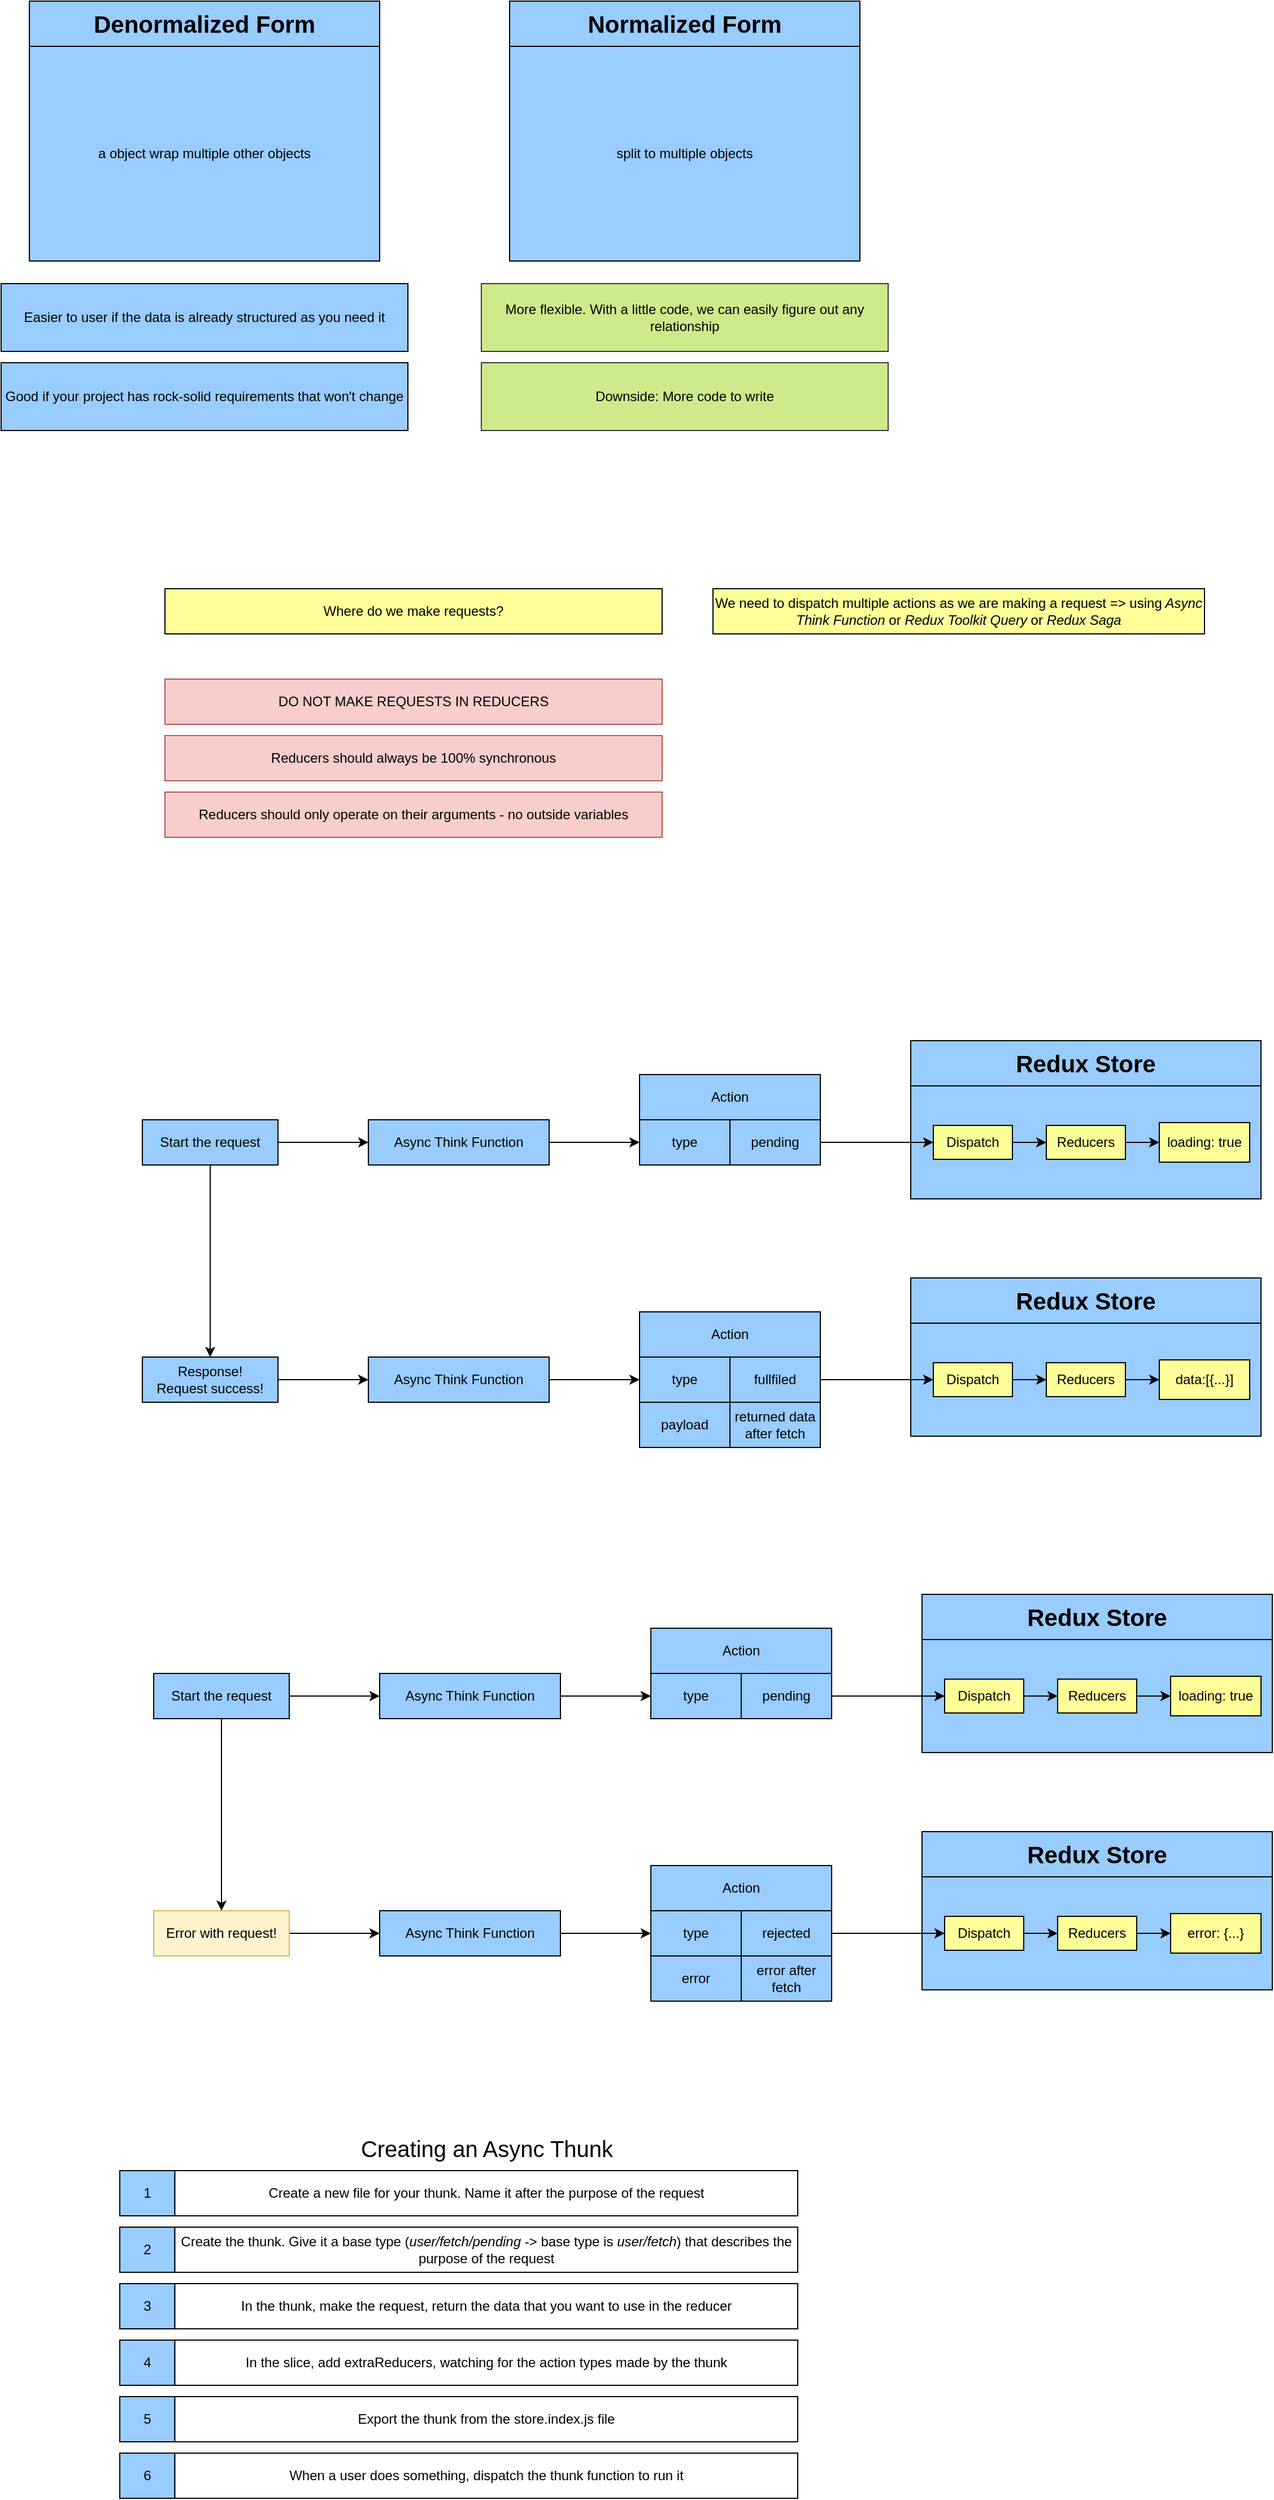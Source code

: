 <mxfile>
    <diagram id="FzFEGtmN5pely2cgAyxk" name="Page-1">
        <mxGraphModel dx="1420" dy="659" grid="1" gridSize="10" guides="1" tooltips="1" connect="1" arrows="1" fold="1" page="1" pageScale="1" pageWidth="850" pageHeight="1100" math="0" shadow="0">
            <root>
                <mxCell id="0"/>
                <mxCell id="1" parent="0"/>
                <mxCell id="31" value="&lt;font color=&quot;#000000&quot;&gt;Redux Store&lt;/font&gt;" style="swimlane;whiteSpace=wrap;html=1;fontSize=21;container=0;fillColor=#99CCFF;gradientColor=none;swimlaneFillColor=#99CCFF;startSize=40;fontColor=#FFFFFF;" parent="1" vertex="1">
                    <mxGeometry x="820" y="1000" width="310" height="140" as="geometry"/>
                </mxCell>
                <mxCell id="35" value="" style="edgeStyle=none;html=1;fontSize=12;fontColor=#FFFFFF;" parent="31" source="32" target="34" edge="1">
                    <mxGeometry relative="1" as="geometry"/>
                </mxCell>
                <mxCell id="32" value="&lt;font color=&quot;#000000&quot;&gt;Dispatch&lt;/font&gt;" style="rounded=0;whiteSpace=wrap;html=1;fontFamily=Helvetica;fontSize=12;fontColor=#FFFFFF;fillColor=#FFFF99;" parent="31" vertex="1">
                    <mxGeometry x="20" y="75" width="70" height="30" as="geometry"/>
                </mxCell>
                <mxCell id="37" value="" style="edgeStyle=none;html=1;fontSize=12;fontColor=#FFFFFF;" parent="31" source="34" target="36" edge="1">
                    <mxGeometry relative="1" as="geometry"/>
                </mxCell>
                <mxCell id="34" value="&lt;font color=&quot;#000000&quot;&gt;Reducers&lt;/font&gt;" style="rounded=0;whiteSpace=wrap;html=1;fontFamily=Helvetica;fontSize=12;fontColor=#FFFFFF;fillColor=#FFFF99;" parent="31" vertex="1">
                    <mxGeometry x="120" y="75" width="70" height="30" as="geometry"/>
                </mxCell>
                <mxCell id="36" value="&lt;font color=&quot;#000000&quot;&gt;loading: true&lt;/font&gt;" style="rounded=0;whiteSpace=wrap;html=1;fontFamily=Helvetica;fontSize=12;fontColor=#FFFFFF;fillColor=#FFFF99;" parent="31" vertex="1">
                    <mxGeometry x="220" y="72.5" width="80" height="35" as="geometry"/>
                </mxCell>
                <mxCell id="2" value="&lt;font&gt;Denormalized Form&lt;/font&gt;" style="swimlane;whiteSpace=wrap;html=1;fontSize=21;container=0;fillColor=#99CCFF;gradientColor=none;swimlaneFillColor=#99CCFF;startSize=40;fontColor=#000000;" parent="1" vertex="1">
                    <mxGeometry x="40" y="80" width="310" height="230" as="geometry"/>
                </mxCell>
                <mxCell id="4" value="&lt;font color=&quot;#000000&quot;&gt;a object wrap multiple other objects&lt;/font&gt;" style="text;html=1;strokeColor=none;fillColor=none;align=center;verticalAlign=middle;whiteSpace=wrap;rounded=0;" parent="2" vertex="1">
                    <mxGeometry x="10" y="50" width="290" height="170" as="geometry"/>
                </mxCell>
                <mxCell id="6" value="&lt;font color=&quot;#000000&quot;&gt;Easier to user if the data is already structured as you need it&lt;/font&gt;" style="rounded=0;whiteSpace=wrap;html=1;fontFamily=Helvetica;fontSize=12;fontColor=#FFFFFF;fillColor=#99CCFF;" parent="1" vertex="1">
                    <mxGeometry x="15" y="330" width="360" height="60" as="geometry"/>
                </mxCell>
                <mxCell id="7" value="&lt;font color=&quot;#000000&quot;&gt;Good if your project has rock-solid requirements that won't change&lt;/font&gt;" style="rounded=0;whiteSpace=wrap;html=1;fontFamily=Helvetica;fontSize=12;fontColor=#FFFFFF;fillColor=#99CCFF;" parent="1" vertex="1">
                    <mxGeometry x="15" y="400" width="360" height="60" as="geometry"/>
                </mxCell>
                <mxCell id="8" value="&lt;font&gt;Normalized Form&lt;/font&gt;" style="swimlane;whiteSpace=wrap;html=1;fontSize=21;container=0;fillColor=#99CCFF;gradientColor=none;swimlaneFillColor=#99CCFF;startSize=40;fontColor=#000000;" parent="1" vertex="1">
                    <mxGeometry x="465" y="80" width="310" height="230" as="geometry"/>
                </mxCell>
                <mxCell id="9" value="split to multiple objects" style="text;html=1;strokeColor=none;fillColor=none;align=center;verticalAlign=middle;whiteSpace=wrap;rounded=0;fontColor=#000000;" parent="8" vertex="1">
                    <mxGeometry x="10" y="50" width="290" height="170" as="geometry"/>
                </mxCell>
                <mxCell id="10" value="&lt;font color=&quot;#000000&quot;&gt;More flexible. With a little code, we can easily figure out any relationship&lt;/font&gt;" style="rounded=0;whiteSpace=wrap;html=1;fontFamily=Helvetica;fontSize=12;fillColor=#cdeb8b;strokeColor=#36393d;" parent="1" vertex="1">
                    <mxGeometry x="440" y="330" width="360" height="60" as="geometry"/>
                </mxCell>
                <mxCell id="11" value="&lt;font color=&quot;#000000&quot;&gt;Downside: More code to write&lt;/font&gt;" style="rounded=0;whiteSpace=wrap;html=1;fontFamily=Helvetica;fontSize=12;fillColor=#cdeb8b;strokeColor=#36393d;" parent="1" vertex="1">
                    <mxGeometry x="440" y="400" width="360" height="60" as="geometry"/>
                </mxCell>
                <mxCell id="12" value="&lt;font color=&quot;#000000&quot;&gt;Where do we make requests?&lt;/font&gt;" style="rounded=0;whiteSpace=wrap;html=1;fontFamily=Helvetica;fontSize=12;fontColor=#FFFFFF;fillColor=#FFFF99;" parent="1" vertex="1">
                    <mxGeometry x="160" y="600" width="440" height="40" as="geometry"/>
                </mxCell>
                <mxCell id="13" value="&lt;font color=&quot;#000000&quot;&gt;DO NOT MAKE REQUESTS IN REDUCERS&lt;/font&gt;" style="rounded=0;whiteSpace=wrap;html=1;fontFamily=Helvetica;fontSize=12;fillColor=#f8cecc;strokeColor=#b85450;" parent="1" vertex="1">
                    <mxGeometry x="160" y="680" width="440" height="40" as="geometry"/>
                </mxCell>
                <mxCell id="14" value="&lt;font color=&quot;#000000&quot;&gt;Reducers should always be 100% synchronous&lt;/font&gt;" style="rounded=0;whiteSpace=wrap;html=1;fontFamily=Helvetica;fontSize=12;fillColor=#f8cecc;strokeColor=#b85450;" parent="1" vertex="1">
                    <mxGeometry x="160" y="730" width="440" height="40" as="geometry"/>
                </mxCell>
                <mxCell id="15" value="&lt;font color=&quot;#000000&quot;&gt;Reducers should only operate on their arguments - no outside variables&lt;/font&gt;" style="rounded=0;whiteSpace=wrap;html=1;fontFamily=Helvetica;fontSize=12;fillColor=#f8cecc;strokeColor=#b85450;" parent="1" vertex="1">
                    <mxGeometry x="160" y="780" width="440" height="40" as="geometry"/>
                </mxCell>
                <mxCell id="16" value="&lt;font color=&quot;#000000&quot;&gt;We need to dispatch multiple actions as we are making a request =&amp;gt; using&lt;i&gt; Async Think Function&lt;/i&gt; or &lt;i&gt;Redux Toolkit Query&lt;/i&gt; or &lt;i&gt;Redux Saga&lt;/i&gt;&lt;/font&gt;" style="rounded=0;whiteSpace=wrap;html=1;fontFamily=Helvetica;fontSize=12;fontColor=#FFFFFF;fillColor=#FFFF99;" parent="1" vertex="1">
                    <mxGeometry x="645" y="600" width="435" height="40" as="geometry"/>
                </mxCell>
                <mxCell id="18" value="Understanding Async Thunks" style="text;html=1;strokeColor=none;fillColor=none;align=center;verticalAlign=middle;whiteSpace=wrap;rounded=0;fontColor=#FFFFFF;fontSize=20;" parent="1" vertex="1">
                    <mxGeometry x="180" y="920" width="440" height="80" as="geometry"/>
                </mxCell>
                <mxCell id="21" value="" style="edgeStyle=none;html=1;fontSize=20;fontColor=#FFFFFF;" parent="1" source="19" target="20" edge="1">
                    <mxGeometry relative="1" as="geometry"/>
                </mxCell>
                <mxCell id="54" style="edgeStyle=none;html=1;fontSize=12;fontColor=#FFFFFF;" parent="1" source="19" target="45" edge="1">
                    <mxGeometry relative="1" as="geometry"/>
                </mxCell>
                <mxCell id="19" value="&lt;font color=&quot;#000000&quot;&gt;Start the request&lt;/font&gt;" style="rounded=0;whiteSpace=wrap;html=1;fontFamily=Helvetica;fontSize=12;fontColor=#FFFFFF;fillColor=#99CCFF;" parent="1" vertex="1">
                    <mxGeometry x="140" y="1070" width="120" height="40" as="geometry"/>
                </mxCell>
                <mxCell id="28" style="edgeStyle=none;html=1;entryX=0;entryY=0.5;entryDx=0;entryDy=0;fontSize=12;fontColor=#FFFFFF;" parent="1" source="20" target="24" edge="1">
                    <mxGeometry relative="1" as="geometry"/>
                </mxCell>
                <mxCell id="20" value="&lt;font color=&quot;#000000&quot;&gt;Async Think Function&lt;/font&gt;" style="rounded=0;whiteSpace=wrap;html=1;fontFamily=Helvetica;fontSize=12;fontColor=#FFFFFF;fillColor=#99CCFF;" parent="1" vertex="1">
                    <mxGeometry x="340" y="1070" width="160" height="40" as="geometry"/>
                </mxCell>
                <mxCell id="22" value="Automatically dispatches actions during data loading" style="text;html=1;strokeColor=none;fillColor=none;align=center;verticalAlign=middle;whiteSpace=wrap;rounded=0;fontSize=12;fontColor=#FFFFFF;" parent="1" vertex="1">
                    <mxGeometry x="330" y="1040" width="185" height="30" as="geometry"/>
                </mxCell>
                <mxCell id="23" value="&lt;font color=&quot;#000000&quot;&gt;Action&lt;/font&gt;" style="rounded=0;whiteSpace=wrap;html=1;fontFamily=Helvetica;fontSize=12;fontColor=#FFFFFF;fillColor=#99CCFF;" parent="1" vertex="1">
                    <mxGeometry x="580" y="1030" width="160" height="40" as="geometry"/>
                </mxCell>
                <mxCell id="24" value="&lt;font color=&quot;#000000&quot;&gt;type&lt;/font&gt;" style="rounded=0;whiteSpace=wrap;html=1;fontFamily=Helvetica;fontSize=12;fontColor=#FFFFFF;fillColor=#99CCFF;" parent="1" vertex="1">
                    <mxGeometry x="580" y="1070" width="80" height="40" as="geometry"/>
                </mxCell>
                <mxCell id="33" style="edgeStyle=none;html=1;entryX=0;entryY=0.5;entryDx=0;entryDy=0;fontSize=12;fontColor=#FFFFFF;" parent="1" source="25" target="32" edge="1">
                    <mxGeometry relative="1" as="geometry"/>
                </mxCell>
                <mxCell id="25" value="&lt;font color=&quot;#000000&quot;&gt;pending&lt;/font&gt;" style="rounded=0;whiteSpace=wrap;html=1;fontFamily=Helvetica;fontSize=12;fontColor=#FFFFFF;fillColor=#99CCFF;" parent="1" vertex="1">
                    <mxGeometry x="660" y="1070" width="80" height="40" as="geometry"/>
                </mxCell>
                <mxCell id="26" value="'Pending' means we are in the process of fetching data" style="text;html=1;strokeColor=none;fillColor=none;align=center;verticalAlign=middle;whiteSpace=wrap;rounded=0;fontSize=12;fontColor=#FFFFFF;" parent="1" vertex="1">
                    <mxGeometry x="567.5" y="1120" width="185" height="30" as="geometry"/>
                </mxCell>
                <mxCell id="38" value="&lt;font color=&quot;#000000&quot;&gt;Redux Store&lt;/font&gt;" style="swimlane;whiteSpace=wrap;html=1;fontSize=21;container=0;fillColor=#99CCFF;gradientColor=none;swimlaneFillColor=#99CCFF;startSize=40;fontColor=#FFFFFF;" parent="1" vertex="1">
                    <mxGeometry x="820" y="1210" width="310" height="140" as="geometry"/>
                </mxCell>
                <mxCell id="39" value="" style="edgeStyle=none;html=1;fontSize=12;fontColor=#FFFFFF;" parent="38" source="40" target="42" edge="1">
                    <mxGeometry relative="1" as="geometry"/>
                </mxCell>
                <mxCell id="40" value="&lt;font color=&quot;#000000&quot;&gt;Dispatch&lt;/font&gt;" style="rounded=0;whiteSpace=wrap;html=1;fontFamily=Helvetica;fontSize=12;fontColor=#FFFFFF;fillColor=#FFFF99;" parent="38" vertex="1">
                    <mxGeometry x="20" y="75" width="70" height="30" as="geometry"/>
                </mxCell>
                <mxCell id="41" value="" style="edgeStyle=none;html=1;fontSize=12;fontColor=#FFFFFF;" parent="38" source="42" target="43" edge="1">
                    <mxGeometry relative="1" as="geometry"/>
                </mxCell>
                <mxCell id="42" value="&lt;font color=&quot;#000000&quot;&gt;Reducers&lt;/font&gt;" style="rounded=0;whiteSpace=wrap;html=1;fontFamily=Helvetica;fontSize=12;fontColor=#FFFFFF;fillColor=#FFFF99;" parent="38" vertex="1">
                    <mxGeometry x="120" y="75" width="70" height="30" as="geometry"/>
                </mxCell>
                <mxCell id="43" value="&lt;font color=&quot;#000000&quot;&gt;data:[{...}]&lt;/font&gt;" style="rounded=0;whiteSpace=wrap;html=1;fontFamily=Helvetica;fontSize=12;fontColor=#FFFFFF;fillColor=#FFFF99;" parent="38" vertex="1">
                    <mxGeometry x="220" y="72.5" width="80" height="35" as="geometry"/>
                </mxCell>
                <mxCell id="44" value="" style="edgeStyle=none;html=1;fontSize=20;fontColor=#FFFFFF;" parent="1" source="45" target="47" edge="1">
                    <mxGeometry relative="1" as="geometry"/>
                </mxCell>
                <mxCell id="45" value="&lt;font color=&quot;#000000&quot;&gt;Response!&lt;br&gt;Request success!&lt;br&gt;&lt;/font&gt;" style="rounded=0;whiteSpace=wrap;html=1;fontFamily=Helvetica;fontSize=12;fontColor=#FFFFFF;fillColor=#99CCFF;" parent="1" vertex="1">
                    <mxGeometry x="140" y="1280" width="120" height="40" as="geometry"/>
                </mxCell>
                <mxCell id="46" style="edgeStyle=none;html=1;entryX=0;entryY=0.5;entryDx=0;entryDy=0;fontSize=12;fontColor=#FFFFFF;" parent="1" source="47" target="50" edge="1">
                    <mxGeometry relative="1" as="geometry"/>
                </mxCell>
                <mxCell id="47" value="&lt;font color=&quot;#000000&quot;&gt;Async Think Function&lt;/font&gt;" style="rounded=0;whiteSpace=wrap;html=1;fontFamily=Helvetica;fontSize=12;fontColor=#FFFFFF;fillColor=#99CCFF;" parent="1" vertex="1">
                    <mxGeometry x="340" y="1280" width="160" height="40" as="geometry"/>
                </mxCell>
                <mxCell id="49" value="&lt;font color=&quot;#000000&quot;&gt;Action&lt;/font&gt;" style="rounded=0;whiteSpace=wrap;html=1;fontFamily=Helvetica;fontSize=12;fontColor=#FFFFFF;fillColor=#99CCFF;" parent="1" vertex="1">
                    <mxGeometry x="580" y="1240" width="160" height="40" as="geometry"/>
                </mxCell>
                <mxCell id="50" value="&lt;font color=&quot;#000000&quot;&gt;type&lt;/font&gt;" style="rounded=0;whiteSpace=wrap;html=1;fontFamily=Helvetica;fontSize=12;fontColor=#FFFFFF;fillColor=#99CCFF;" parent="1" vertex="1">
                    <mxGeometry x="580" y="1280" width="80" height="40" as="geometry"/>
                </mxCell>
                <mxCell id="51" style="edgeStyle=none;html=1;entryX=0;entryY=0.5;entryDx=0;entryDy=0;fontSize=12;fontColor=#FFFFFF;" parent="1" source="52" target="40" edge="1">
                    <mxGeometry relative="1" as="geometry"/>
                </mxCell>
                <mxCell id="52" value="&lt;font color=&quot;#000000&quot;&gt;fullfiled&lt;/font&gt;" style="rounded=0;whiteSpace=wrap;html=1;fontFamily=Helvetica;fontSize=12;fontColor=#FFFFFF;fillColor=#99CCFF;" parent="1" vertex="1">
                    <mxGeometry x="660" y="1280" width="80" height="40" as="geometry"/>
                </mxCell>
                <mxCell id="55" value="&quot;fulfilled&quot; means we fetched data successfully" style="text;html=1;strokeColor=none;fillColor=none;align=center;verticalAlign=middle;whiteSpace=wrap;rounded=0;fontSize=12;fontColor=#FFFFFF;" parent="1" vertex="1">
                    <mxGeometry x="567.5" y="1361" width="185" height="30" as="geometry"/>
                </mxCell>
                <mxCell id="56" value="&lt;font color=&quot;#000000&quot;&gt;Redux Store&lt;/font&gt;" style="swimlane;whiteSpace=wrap;html=1;fontSize=21;container=0;fillColor=#99CCFF;gradientColor=none;swimlaneFillColor=#99CCFF;startSize=40;fontColor=#FFFFFF;" parent="1" vertex="1">
                    <mxGeometry x="830" y="1490" width="310" height="140" as="geometry"/>
                </mxCell>
                <mxCell id="57" value="" style="edgeStyle=none;html=1;fontSize=12;fontColor=#FFFFFF;" parent="56" source="58" target="60" edge="1">
                    <mxGeometry relative="1" as="geometry"/>
                </mxCell>
                <mxCell id="58" value="&lt;font color=&quot;#000000&quot;&gt;Dispatch&lt;/font&gt;" style="rounded=0;whiteSpace=wrap;html=1;fontFamily=Helvetica;fontSize=12;fontColor=#FFFFFF;fillColor=#FFFF99;" parent="56" vertex="1">
                    <mxGeometry x="20" y="75" width="70" height="30" as="geometry"/>
                </mxCell>
                <mxCell id="59" value="" style="edgeStyle=none;html=1;fontSize=12;fontColor=#FFFFFF;" parent="56" source="60" target="61" edge="1">
                    <mxGeometry relative="1" as="geometry"/>
                </mxCell>
                <mxCell id="60" value="&lt;font color=&quot;#000000&quot;&gt;Reducers&lt;/font&gt;" style="rounded=0;whiteSpace=wrap;html=1;fontFamily=Helvetica;fontSize=12;fontColor=#FFFFFF;fillColor=#FFFF99;" parent="56" vertex="1">
                    <mxGeometry x="120" y="75" width="70" height="30" as="geometry"/>
                </mxCell>
                <mxCell id="61" value="&lt;font color=&quot;#000000&quot;&gt;loading: true&lt;/font&gt;" style="rounded=0;whiteSpace=wrap;html=1;fontFamily=Helvetica;fontSize=12;fontColor=#FFFFFF;fillColor=#FFFF99;" parent="56" vertex="1">
                    <mxGeometry x="220" y="72.5" width="80" height="35" as="geometry"/>
                </mxCell>
                <mxCell id="62" value="" style="edgeStyle=none;html=1;fontSize=20;fontColor=#FFFFFF;" parent="1" source="64" target="66" edge="1">
                    <mxGeometry relative="1" as="geometry"/>
                </mxCell>
                <mxCell id="63" style="edgeStyle=none;html=1;fontSize=12;fontColor=#FFFFFF;" parent="1" source="64" target="80" edge="1">
                    <mxGeometry relative="1" as="geometry"/>
                </mxCell>
                <mxCell id="64" value="&lt;font color=&quot;#000000&quot;&gt;Start the request&lt;/font&gt;" style="rounded=0;whiteSpace=wrap;html=1;fontFamily=Helvetica;fontSize=12;fontColor=#FFFFFF;fillColor=#99CCFF;" parent="1" vertex="1">
                    <mxGeometry x="150" y="1560" width="120" height="40" as="geometry"/>
                </mxCell>
                <mxCell id="65" style="edgeStyle=none;html=1;entryX=0;entryY=0.5;entryDx=0;entryDy=0;fontSize=12;fontColor=#FFFFFF;" parent="1" source="66" target="69" edge="1">
                    <mxGeometry relative="1" as="geometry"/>
                </mxCell>
                <mxCell id="66" value="&lt;font color=&quot;#000000&quot;&gt;Async Think Function&lt;/font&gt;" style="rounded=0;whiteSpace=wrap;html=1;fontFamily=Helvetica;fontSize=12;fontColor=#FFFFFF;fillColor=#99CCFF;" parent="1" vertex="1">
                    <mxGeometry x="350" y="1560" width="160" height="40" as="geometry"/>
                </mxCell>
                <mxCell id="67" value="Automatically dispatches actions during data loading" style="text;html=1;strokeColor=none;fillColor=none;align=center;verticalAlign=middle;whiteSpace=wrap;rounded=0;fontSize=12;fontColor=#FFFFFF;" parent="1" vertex="1">
                    <mxGeometry x="340" y="1530" width="185" height="30" as="geometry"/>
                </mxCell>
                <mxCell id="68" value="&lt;font color=&quot;#000000&quot;&gt;Action&lt;/font&gt;" style="rounded=0;whiteSpace=wrap;html=1;fontFamily=Helvetica;fontSize=12;fontColor=#FFFFFF;fillColor=#99CCFF;" parent="1" vertex="1">
                    <mxGeometry x="590" y="1520" width="160" height="40" as="geometry"/>
                </mxCell>
                <mxCell id="69" value="&lt;font color=&quot;#000000&quot;&gt;type&lt;/font&gt;" style="rounded=0;whiteSpace=wrap;html=1;fontFamily=Helvetica;fontSize=12;fontColor=#FFFFFF;fillColor=#99CCFF;" parent="1" vertex="1">
                    <mxGeometry x="590" y="1560" width="80" height="40" as="geometry"/>
                </mxCell>
                <mxCell id="70" style="edgeStyle=none;html=1;entryX=0;entryY=0.5;entryDx=0;entryDy=0;fontSize=12;fontColor=#FFFFFF;" parent="1" source="71" target="58" edge="1">
                    <mxGeometry relative="1" as="geometry"/>
                </mxCell>
                <mxCell id="71" value="&lt;font color=&quot;#000000&quot;&gt;pending&lt;/font&gt;" style="rounded=0;whiteSpace=wrap;html=1;fontFamily=Helvetica;fontSize=12;fontColor=#FFFFFF;fillColor=#99CCFF;" parent="1" vertex="1">
                    <mxGeometry x="670" y="1560" width="80" height="40" as="geometry"/>
                </mxCell>
                <mxCell id="72" value="'Pending' means we are in the process of fetching data" style="text;html=1;strokeColor=none;fillColor=none;align=center;verticalAlign=middle;whiteSpace=wrap;rounded=0;fontSize=12;fontColor=#FFFFFF;" parent="1" vertex="1">
                    <mxGeometry x="577.5" y="1610" width="185" height="30" as="geometry"/>
                </mxCell>
                <mxCell id="73" value="&lt;font color=&quot;#000000&quot;&gt;Redux Store&lt;/font&gt;" style="swimlane;whiteSpace=wrap;html=1;fontSize=21;container=0;fillColor=#99CCFF;gradientColor=none;swimlaneFillColor=#99CCFF;startSize=40;fontColor=#FFFFFF;" parent="1" vertex="1">
                    <mxGeometry x="830" y="1700" width="310" height="140" as="geometry"/>
                </mxCell>
                <mxCell id="74" value="" style="edgeStyle=none;html=1;fontSize=12;fontColor=#FFFFFF;" parent="73" source="75" target="77" edge="1">
                    <mxGeometry relative="1" as="geometry"/>
                </mxCell>
                <mxCell id="75" value="&lt;font color=&quot;#000000&quot;&gt;Dispatch&lt;/font&gt;" style="rounded=0;whiteSpace=wrap;html=1;fontFamily=Helvetica;fontSize=12;fontColor=#FFFFFF;fillColor=#FFFF99;" parent="73" vertex="1">
                    <mxGeometry x="20" y="75" width="70" height="30" as="geometry"/>
                </mxCell>
                <mxCell id="76" value="" style="edgeStyle=none;html=1;fontSize=12;fontColor=#FFFFFF;" parent="73" source="77" target="78" edge="1">
                    <mxGeometry relative="1" as="geometry"/>
                </mxCell>
                <mxCell id="77" value="&lt;font color=&quot;#000000&quot;&gt;Reducers&lt;/font&gt;" style="rounded=0;whiteSpace=wrap;html=1;fontFamily=Helvetica;fontSize=12;fontColor=#FFFFFF;fillColor=#FFFF99;" parent="73" vertex="1">
                    <mxGeometry x="120" y="75" width="70" height="30" as="geometry"/>
                </mxCell>
                <mxCell id="78" value="&lt;font color=&quot;#000000&quot;&gt;error: {...}&lt;/font&gt;" style="rounded=0;whiteSpace=wrap;html=1;fontFamily=Helvetica;fontSize=12;fontColor=#FFFFFF;fillColor=#FFFF99;" parent="73" vertex="1">
                    <mxGeometry x="220" y="72.5" width="80" height="35" as="geometry"/>
                </mxCell>
                <mxCell id="79" value="" style="edgeStyle=none;html=1;fontSize=20;fontColor=#FFFFFF;" parent="1" source="80" target="82" edge="1">
                    <mxGeometry relative="1" as="geometry"/>
                </mxCell>
                <mxCell id="80" value="&lt;font color=&quot;#000000&quot;&gt;Error with request!&lt;br&gt;&lt;/font&gt;" style="rounded=0;whiteSpace=wrap;html=1;fontFamily=Helvetica;fontSize=12;fillColor=#fff2cc;strokeColor=#d6b656;" parent="1" vertex="1">
                    <mxGeometry x="150" y="1770" width="120" height="40" as="geometry"/>
                </mxCell>
                <mxCell id="81" style="edgeStyle=none;html=1;entryX=0;entryY=0.5;entryDx=0;entryDy=0;fontSize=12;fontColor=#FFFFFF;" parent="1" source="82" target="84" edge="1">
                    <mxGeometry relative="1" as="geometry"/>
                </mxCell>
                <mxCell id="82" value="&lt;font color=&quot;#000000&quot;&gt;Async Think Function&lt;/font&gt;" style="rounded=0;whiteSpace=wrap;html=1;fontFamily=Helvetica;fontSize=12;fontColor=#FFFFFF;fillColor=#99CCFF;" parent="1" vertex="1">
                    <mxGeometry x="350" y="1770" width="160" height="40" as="geometry"/>
                </mxCell>
                <mxCell id="83" value="&lt;font color=&quot;#000000&quot;&gt;Action&lt;/font&gt;" style="rounded=0;whiteSpace=wrap;html=1;fontFamily=Helvetica;fontSize=12;fontColor=#FFFFFF;fillColor=#99CCFF;" parent="1" vertex="1">
                    <mxGeometry x="590" y="1730" width="160" height="40" as="geometry"/>
                </mxCell>
                <mxCell id="84" value="&lt;font color=&quot;#000000&quot;&gt;type&lt;/font&gt;" style="rounded=0;whiteSpace=wrap;html=1;fontFamily=Helvetica;fontSize=12;fontColor=#FFFFFF;fillColor=#99CCFF;" parent="1" vertex="1">
                    <mxGeometry x="590" y="1770" width="80" height="40" as="geometry"/>
                </mxCell>
                <mxCell id="85" style="edgeStyle=none;html=1;entryX=0;entryY=0.5;entryDx=0;entryDy=0;fontSize=12;fontColor=#FFFFFF;" parent="1" source="86" target="75" edge="1">
                    <mxGeometry relative="1" as="geometry"/>
                </mxCell>
                <mxCell id="86" value="&lt;font color=&quot;#000000&quot;&gt;rejected&lt;/font&gt;" style="rounded=0;whiteSpace=wrap;html=1;fontFamily=Helvetica;fontSize=12;fontColor=#FFFFFF;fillColor=#99CCFF;" parent="1" vertex="1">
                    <mxGeometry x="670" y="1770" width="80" height="40" as="geometry"/>
                </mxCell>
                <mxCell id="87" value="'rejected' means an error occurred during the request" style="text;html=1;strokeColor=none;fillColor=none;align=center;verticalAlign=middle;whiteSpace=wrap;rounded=0;fontSize=12;fontColor=#FFFFFF;" parent="1" vertex="1">
                    <mxGeometry x="580" y="1860" width="185" height="30" as="geometry"/>
                </mxCell>
                <mxCell id="88" value="Creating an Async Thunk" style="text;html=1;strokeColor=none;fillColor=none;align=center;verticalAlign=middle;whiteSpace=wrap;rounded=0;fontSize=20;" vertex="1" parent="1">
                    <mxGeometry x="300" y="1960" width="290" height="40" as="geometry"/>
                </mxCell>
                <mxCell id="89" value="" style="group;fontSize=20;" vertex="1" connectable="0" parent="1">
                    <mxGeometry x="120" y="2000" width="600" height="40" as="geometry"/>
                </mxCell>
                <mxCell id="90" value="Create a new file for your thunk. Name it after the purpose of the request" style="rounded=0;whiteSpace=wrap;html=1;fontFamily=Helvetica;fontSize=12;fontColor=#000000;fillColor=#FFFFFF;" vertex="1" parent="89">
                    <mxGeometry x="48.649" width="551.351" height="40" as="geometry"/>
                </mxCell>
                <mxCell id="91" value="1" style="rounded=0;whiteSpace=wrap;html=1;fontFamily=Helvetica;fontSize=12;fontColor=#000000;fillColor=#99CCFF;" vertex="1" parent="89">
                    <mxGeometry width="48.649" height="40" as="geometry"/>
                </mxCell>
                <mxCell id="92" value="" style="group;fontSize=20;" vertex="1" connectable="0" parent="1">
                    <mxGeometry x="120" y="2050" width="600" height="40" as="geometry"/>
                </mxCell>
                <mxCell id="93" value="Create the thunk. Give it a base type (&lt;i&gt;user/fetch/pending&lt;/i&gt; -&amp;gt; base type is &lt;i&gt;user/fetch&lt;/i&gt;) that describes the purpose of the request" style="rounded=0;whiteSpace=wrap;html=1;fontFamily=Helvetica;fontSize=12;fontColor=#000000;fillColor=#FFFFFF;" vertex="1" parent="92">
                    <mxGeometry x="48.649" width="551.351" height="40" as="geometry"/>
                </mxCell>
                <mxCell id="94" value="2" style="rounded=0;whiteSpace=wrap;html=1;fontFamily=Helvetica;fontSize=12;fontColor=#000000;fillColor=#99CCFF;" vertex="1" parent="92">
                    <mxGeometry width="48.649" height="40" as="geometry"/>
                </mxCell>
                <mxCell id="95" value="" style="group;fontSize=20;" vertex="1" connectable="0" parent="1">
                    <mxGeometry x="120" y="2100" width="600" height="40" as="geometry"/>
                </mxCell>
                <mxCell id="96" value="In the thunk, make the request, return the data that you want to use in the reducer" style="rounded=0;whiteSpace=wrap;html=1;fontFamily=Helvetica;fontSize=12;fontColor=#000000;fillColor=#FFFFFF;" vertex="1" parent="95">
                    <mxGeometry x="48.649" width="551.351" height="40" as="geometry"/>
                </mxCell>
                <mxCell id="97" value="3" style="rounded=0;whiteSpace=wrap;html=1;fontFamily=Helvetica;fontSize=12;fontColor=#000000;fillColor=#99CCFF;" vertex="1" parent="95">
                    <mxGeometry width="48.649" height="40" as="geometry"/>
                </mxCell>
                <mxCell id="98" value="" style="group;fontSize=20;" vertex="1" connectable="0" parent="1">
                    <mxGeometry x="120" y="2150" width="600" height="40" as="geometry"/>
                </mxCell>
                <mxCell id="99" value="In the slice, add extraReducers, watching for the action types made by the thunk" style="rounded=0;whiteSpace=wrap;html=1;fontFamily=Helvetica;fontSize=12;fontColor=#000000;fillColor=#FFFFFF;" vertex="1" parent="98">
                    <mxGeometry x="48.649" width="551.351" height="40" as="geometry"/>
                </mxCell>
                <mxCell id="100" value="4" style="rounded=0;whiteSpace=wrap;html=1;fontFamily=Helvetica;fontSize=12;fontColor=#000000;fillColor=#99CCFF;" vertex="1" parent="98">
                    <mxGeometry width="48.649" height="40" as="geometry"/>
                </mxCell>
                <mxCell id="101" value="" style="group;fontSize=20;" vertex="1" connectable="0" parent="1">
                    <mxGeometry x="120" y="2200" width="600" height="40" as="geometry"/>
                </mxCell>
                <mxCell id="102" value="Export the thunk from the store.index.js file" style="rounded=0;whiteSpace=wrap;html=1;fontFamily=Helvetica;fontSize=12;fontColor=#000000;fillColor=#FFFFFF;" vertex="1" parent="101">
                    <mxGeometry x="48.649" width="551.351" height="40" as="geometry"/>
                </mxCell>
                <mxCell id="103" value="5" style="rounded=0;whiteSpace=wrap;html=1;fontFamily=Helvetica;fontSize=12;fontColor=#000000;fillColor=#99CCFF;" vertex="1" parent="101">
                    <mxGeometry width="48.649" height="40" as="geometry"/>
                </mxCell>
                <mxCell id="104" value="" style="group;fontSize=20;" vertex="1" connectable="0" parent="1">
                    <mxGeometry x="120" y="2250" width="600" height="40" as="geometry"/>
                </mxCell>
                <mxCell id="105" value="When a user does something, dispatch the thunk function to run it" style="rounded=0;whiteSpace=wrap;html=1;fontFamily=Helvetica;fontSize=12;fontColor=#000000;fillColor=#FFFFFF;" vertex="1" parent="104">
                    <mxGeometry x="48.649" width="551.351" height="40" as="geometry"/>
                </mxCell>
                <mxCell id="106" value="6" style="rounded=0;whiteSpace=wrap;html=1;fontFamily=Helvetica;fontSize=12;fontColor=#000000;fillColor=#99CCFF;" vertex="1" parent="104">
                    <mxGeometry width="48.649" height="40" as="geometry"/>
                </mxCell>
                <mxCell id="107" value="&lt;font color=&quot;#000000&quot;&gt;payload&lt;/font&gt;" style="rounded=0;whiteSpace=wrap;html=1;fontFamily=Helvetica;fontSize=12;fontColor=#FFFFFF;fillColor=#99CCFF;" vertex="1" parent="1">
                    <mxGeometry x="580" y="1320" width="80" height="40" as="geometry"/>
                </mxCell>
                <mxCell id="108" value="&lt;font color=&quot;#000000&quot;&gt;returned data after fetch&lt;/font&gt;" style="rounded=0;whiteSpace=wrap;html=1;fontFamily=Helvetica;fontSize=12;fontColor=#FFFFFF;fillColor=#99CCFF;" vertex="1" parent="1">
                    <mxGeometry x="660" y="1320" width="80" height="40" as="geometry"/>
                </mxCell>
                <mxCell id="109" value="&lt;font color=&quot;#000000&quot;&gt;error&lt;/font&gt;" style="rounded=0;whiteSpace=wrap;html=1;fontFamily=Helvetica;fontSize=12;fontColor=#FFFFFF;fillColor=#99CCFF;" vertex="1" parent="1">
                    <mxGeometry x="590" y="1810" width="80" height="40" as="geometry"/>
                </mxCell>
                <mxCell id="110" value="&lt;font color=&quot;#000000&quot;&gt;error after fetch&lt;/font&gt;" style="rounded=0;whiteSpace=wrap;html=1;fontFamily=Helvetica;fontSize=12;fontColor=#FFFFFF;fillColor=#99CCFF;" vertex="1" parent="1">
                    <mxGeometry x="670" y="1810" width="80" height="40" as="geometry"/>
                </mxCell>
            </root>
        </mxGraphModel>
    </diagram>
</mxfile>